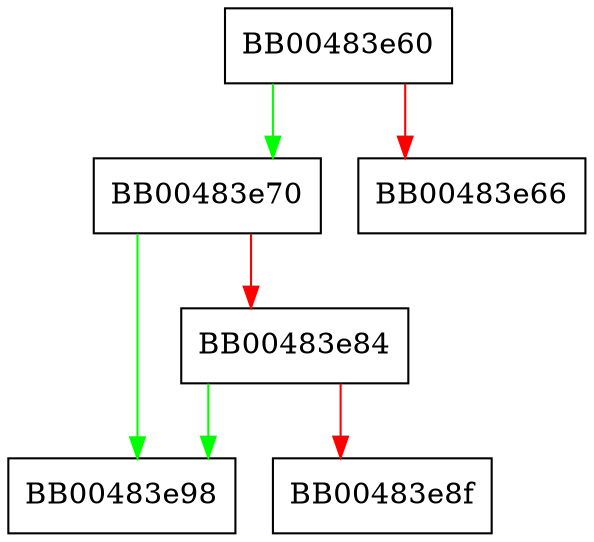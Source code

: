 digraph ssl_cert_is_disabled {
  node [shape="box"];
  graph [splines=ortho];
  BB00483e60 -> BB00483e70 [color="green"];
  BB00483e60 -> BB00483e66 [color="red"];
  BB00483e70 -> BB00483e98 [color="green"];
  BB00483e70 -> BB00483e84 [color="red"];
  BB00483e84 -> BB00483e98 [color="green"];
  BB00483e84 -> BB00483e8f [color="red"];
}